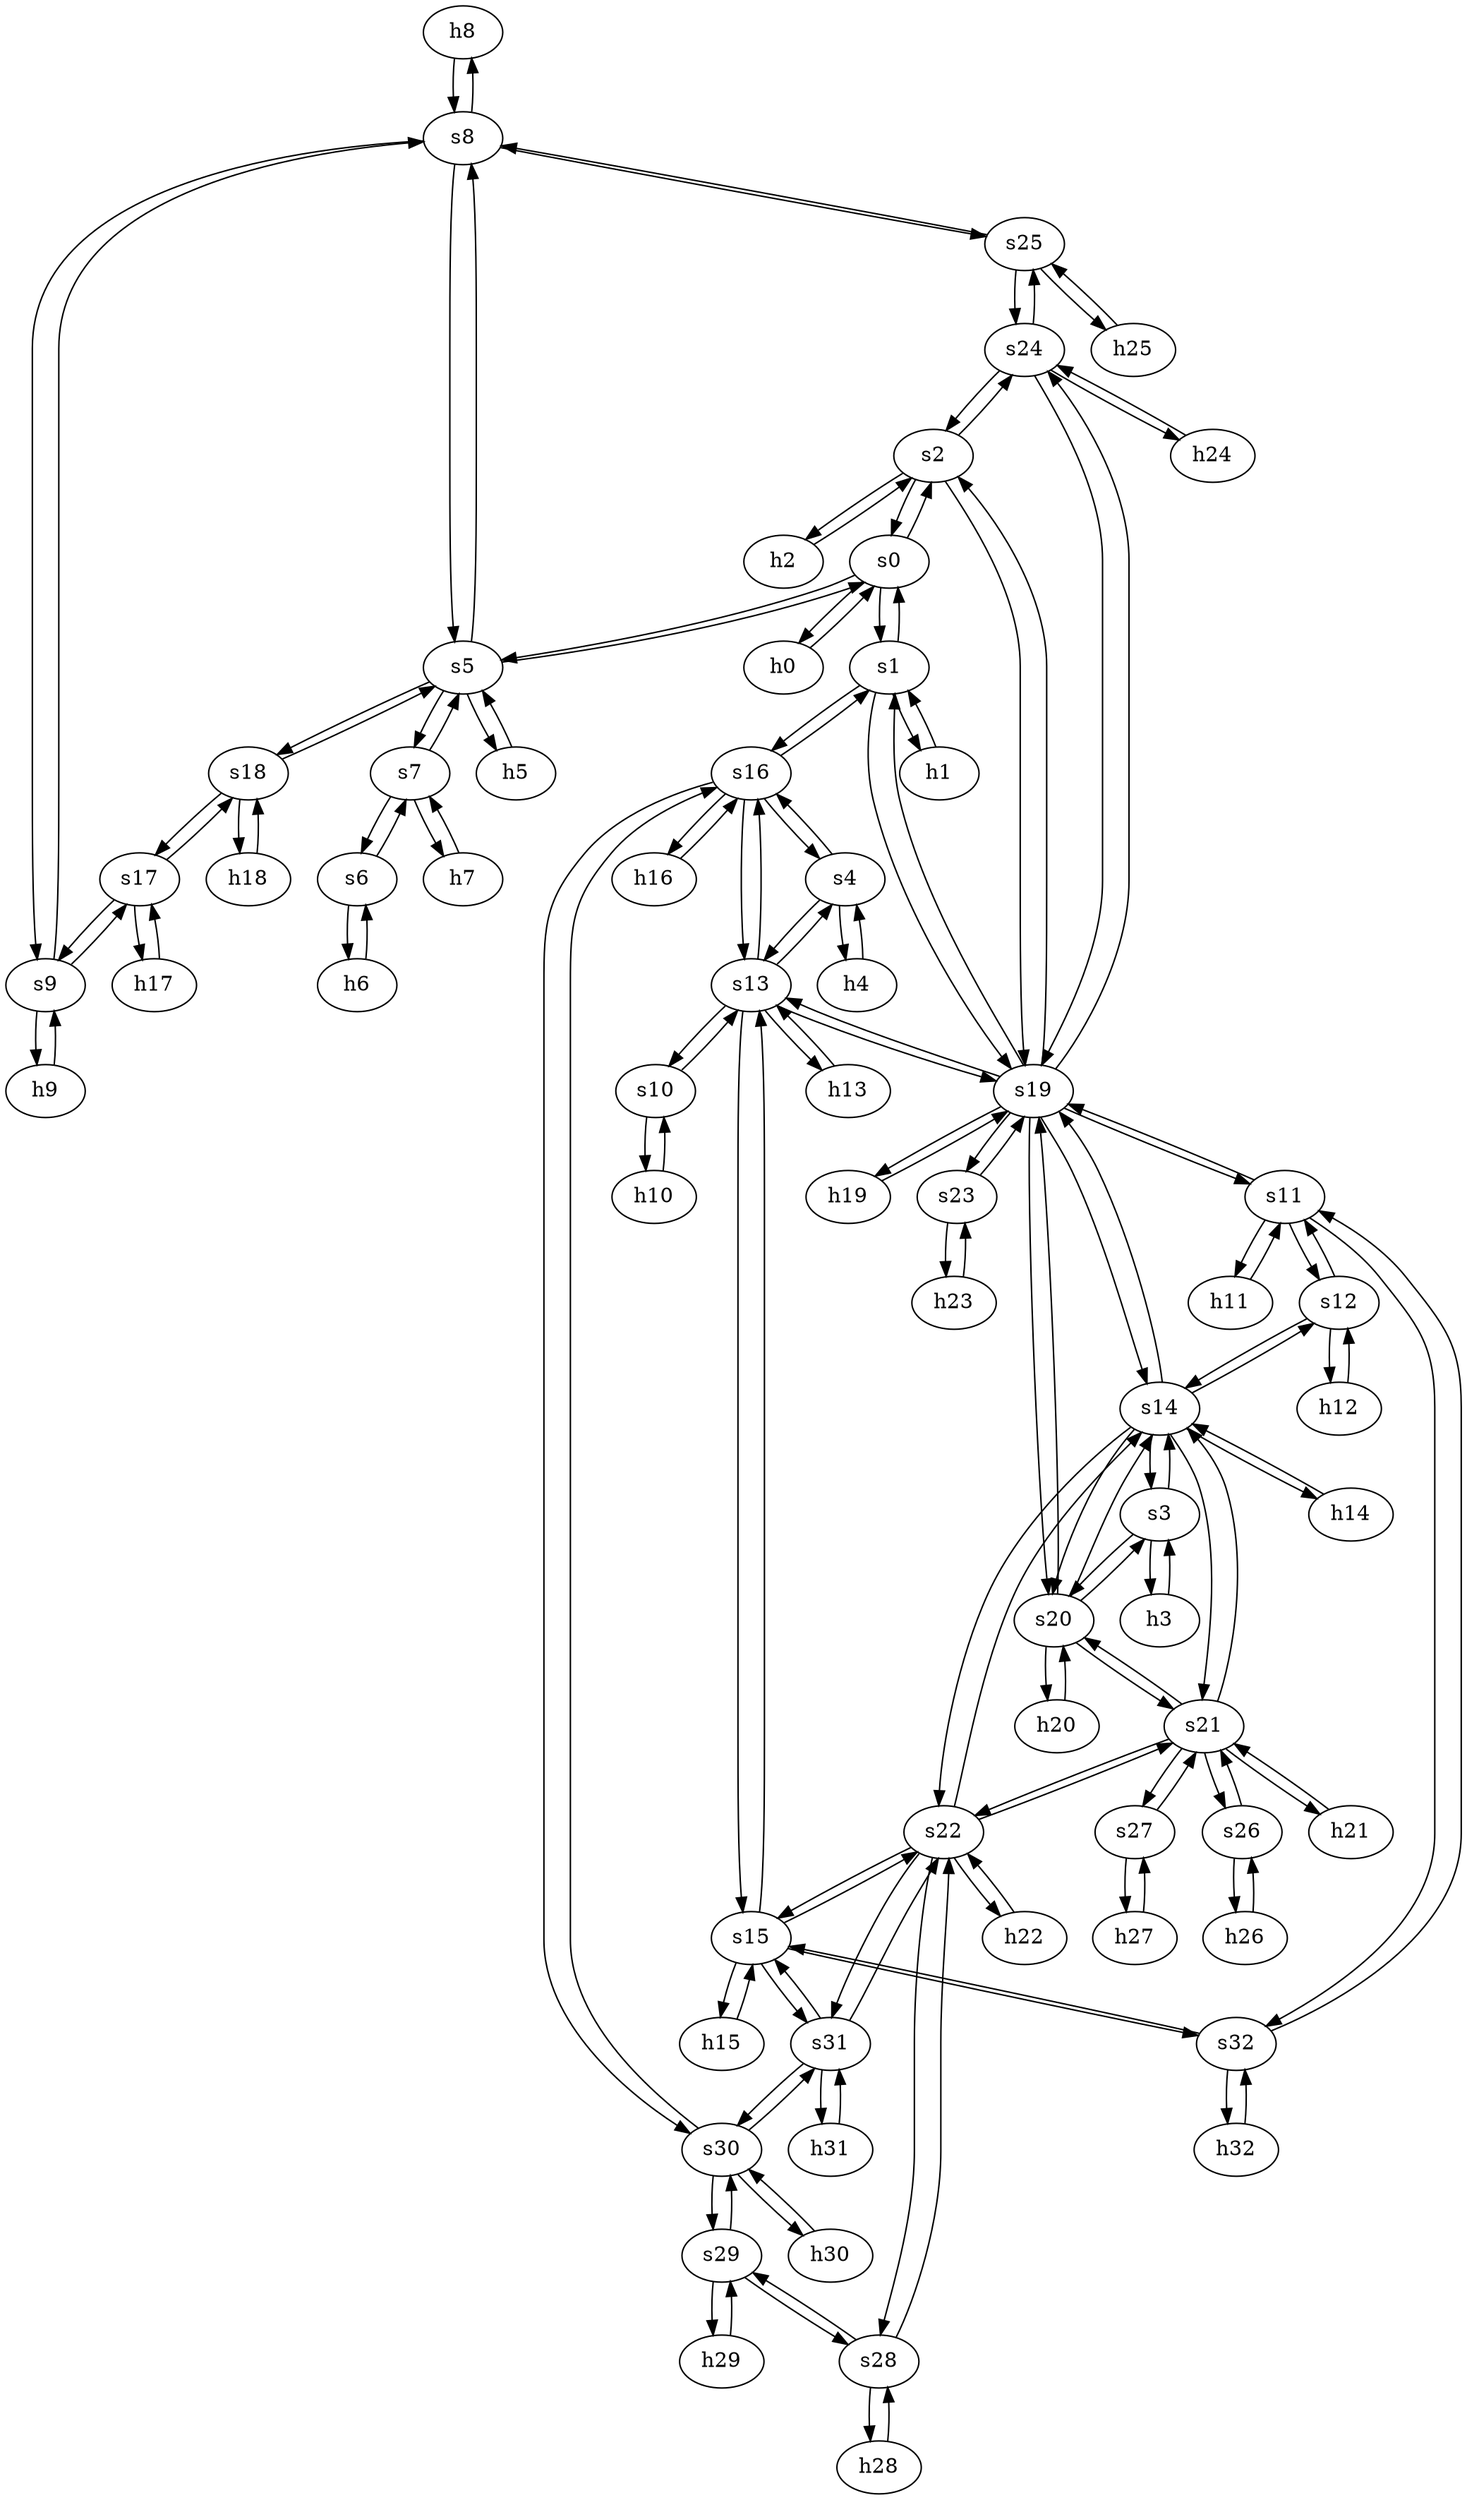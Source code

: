 strict digraph BICS {
	h8	 [ip="111.0.8.8",
		mac="00:00:00:00:8:8",
		type=host];
	s8	 [id=8,
		type=switch];
	h8 -> s8	 [capacity="1Gbps",
		cost=1,
		dst_port=1,
		src_port=1];
	h9	 [ip="111.0.9.9",
		mac="00:00:00:00:9:9",
		type=host];
	s9	 [id=9,
		type=switch];
	h9 -> s9	 [capacity="1Gbps",
		cost=1,
		dst_port=1,
		src_port=1];
	h26	 [ip="111.0.26.26",
		mac="00:00:00:00:26:26",
		type=host];
	s26	 [id=26,
		type=switch];
	h26 -> s26	 [capacity="1Gbps",
		cost=1,
		dst_port=1,
		src_port=1];
	h2	 [ip="111.0.2.2",
		mac="00:00:00:00:2:2",
		type=host];
	s2	 [id=2,
		type=switch];
	h2 -> s2	 [capacity="1Gbps",
		cost=1,
		dst_port=1,
		src_port=1];
	h3	 [ip="111.0.3.3",
		mac="00:00:00:00:3:3",
		type=host];
	s3	 [id=3,
		type=switch];
	h3 -> s3	 [capacity="1Gbps",
		cost=1,
		dst_port=1,
		src_port=1];
	h0	 [ip="111.0.0.0",
		mac="00:00:00:00:0:0",
		type=host];
	s0	 [id=0,
		type=switch];
	h0 -> s0	 [capacity="1Gbps",
		cost=1,
		dst_port=1,
		src_port=1];
	h1	 [ip="111.0.1.1",
		mac="00:00:00:00:1:1",
		type=host];
	s1	 [id=1,
		type=switch];
	h1 -> s1	 [capacity="1Gbps",
		cost=1,
		dst_port=1,
		src_port=1];
	h6	 [ip="111.0.6.6",
		mac="00:00:00:00:6:6",
		type=host];
	s6	 [id=6,
		type=switch];
	h6 -> s6	 [capacity="1Gbps",
		cost=1,
		dst_port=1,
		src_port=1];
	h7	 [ip="111.0.7.7",
		mac="00:00:00:00:7:7",
		type=host];
	s7	 [id=7,
		type=switch];
	h7 -> s7	 [capacity="1Gbps",
		cost=1,
		dst_port=1,
		src_port=1];
	h4	 [ip="111.0.4.4",
		mac="00:00:00:00:4:4",
		type=host];
	s4	 [id=4,
		type=switch];
	h4 -> s4	 [capacity="1Gbps",
		cost=1,
		dst_port=1,
		src_port=1];
	h5	 [ip="111.0.5.5",
		mac="00:00:00:00:5:5",
		type=host];
	s5	 [id=5,
		type=switch];
	h5 -> s5	 [capacity="1Gbps",
		cost=1,
		dst_port=1,
		src_port=1];
	h23	 [ip="111.0.23.23",
		mac="00:00:00:00:23:23",
		type=host];
	s23	 [id=23,
		type=switch];
	h23 -> s23	 [capacity="1Gbps",
		cost=1,
		dst_port=1,
		src_port=1];
	h22	 [ip="111.0.22.22",
		mac="00:00:00:00:22:22",
		type=host];
	s22	 [id=22,
		type=switch];
	h22 -> s22	 [capacity="1Gbps",
		cost=1,
		dst_port=1,
		src_port=1];
	h21	 [ip="111.0.21.21",
		mac="00:00:00:00:21:21",
		type=host];
	s21	 [id=21,
		type=switch];
	h21 -> s21	 [capacity="1Gbps",
		cost=1,
		dst_port=1,
		src_port=1];
	s17	 [id=17,
		type=switch];
	s9 -> s17	 [capacity="1Gbps",
		cost=1,
		dst_port=2,
		src_port=3];
	s9 -> h9	 [capacity="1Gbps",
		cost=1,
		dst_port=1,
		src_port=1];
	s9 -> s8	 [capacity="1Gbps",
		cost=1,
		dst_port=4,
		src_port=2];
	s8 -> s5	 [capacity="1Gbps",
		cost=1,
		dst_port=3,
		src_port=2];
	s8 -> h8	 [capacity="1Gbps",
		cost=1,
		dst_port=1,
		src_port=1];
	s8 -> s9	 [capacity="1Gbps",
		cost=1,
		dst_port=2,
		src_port=4];
	s25	 [id=25,
		type=switch];
	s8 -> s25	 [capacity="1Gbps",
		cost=1,
		dst_port=2,
		src_port=3];
	h29	 [ip="111.0.29.29",
		mac="00:00:00:00:29:29",
		type=host];
	s29	 [id=29,
		type=switch];
	h29 -> s29	 [capacity="1Gbps",
		cost=1,
		dst_port=1,
		src_port=1];
	h28	 [ip="111.0.28.28",
		mac="00:00:00:00:28:28",
		type=host];
	s28	 [id=28,
		type=switch];
	h28 -> s28	 [capacity="1Gbps",
		cost=1,
		dst_port=1,
		src_port=1];
	s20	 [id=20,
		type=switch];
	s3 -> s20	 [capacity="1Gbps",
		cost=1,
		dst_port=2,
		src_port=2];
	s3 -> h3	 [capacity="1Gbps",
		cost=1,
		dst_port=1,
		src_port=1];
	s14	 [id=14,
		type=switch];
	s3 -> s14	 [capacity="1Gbps",
		cost=1,
		dst_port=2,
		src_port=3];
	s2 -> s0	 [capacity="1Gbps",
		cost=1,
		dst_port=3,
		src_port=2];
	s24	 [id=24,
		type=switch];
	s2 -> s24	 [capacity="1Gbps",
		cost=1,
		dst_port=2,
		src_port=3];
	s19	 [id=19,
		type=switch];
	s2 -> s19	 [capacity="1Gbps",
		cost=1,
		dst_port=3,
		src_port=4];
	s2 -> h2	 [capacity="1Gbps",
		cost=1,
		dst_port=1,
		src_port=1];
	s1 -> s0	 [capacity="1Gbps",
		cost=1,
		dst_port=2,
		src_port=2];
	s1 -> h1	 [capacity="1Gbps",
		cost=1,
		dst_port=1,
		src_port=1];
	s1 -> s19	 [capacity="1Gbps",
		cost=1,
		dst_port=2,
		src_port=4];
	s16	 [id=16,
		type=switch];
	s1 -> s16	 [capacity="1Gbps",
		cost=1,
		dst_port=2,
		src_port=3];
	s0 -> s5	 [capacity="1Gbps",
		cost=1,
		dst_port=2,
		src_port=4];
	s0 -> s2	 [capacity="1Gbps",
		cost=1,
		dst_port=2,
		src_port=3];
	s0 -> h0	 [capacity="1Gbps",
		cost=1,
		dst_port=1,
		src_port=1];
	s0 -> s1	 [capacity="1Gbps",
		cost=1,
		dst_port=2,
		src_port=2];
	s7 -> h7	 [capacity="1Gbps",
		cost=1,
		dst_port=1,
		src_port=1];
	s7 -> s5	 [capacity="1Gbps",
		cost=1,
		dst_port=5,
		src_port=2];
	s7 -> s6	 [capacity="1Gbps",
		cost=1,
		dst_port=2,
		src_port=3];
	s6 -> h6	 [capacity="1Gbps",
		cost=1,
		dst_port=1,
		src_port=1];
	s6 -> s7	 [capacity="1Gbps",
		cost=1,
		dst_port=3,
		src_port=2];
	s5 -> s0	 [capacity="1Gbps",
		cost=1,
		dst_port=4,
		src_port=2];
	s18	 [id=18,
		type=switch];
	s5 -> s18	 [capacity="1Gbps",
		cost=1,
		dst_port=2,
		src_port=4];
	s5 -> s8	 [capacity="1Gbps",
		cost=1,
		dst_port=2,
		src_port=3];
	s5 -> h5	 [capacity="1Gbps",
		cost=1,
		dst_port=1,
		src_port=1];
	s5 -> s7	 [capacity="1Gbps",
		cost=1,
		dst_port=2,
		src_port=5];
	s4 -> h4	 [capacity="1Gbps",
		cost=1,
		dst_port=1,
		src_port=1];
	s4 -> s16	 [capacity="1Gbps",
		cost=1,
		dst_port=3,
		src_port=2];
	s13	 [id=13,
		type=switch];
	s4 -> s13	 [capacity="1Gbps",
		cost=1,
		dst_port=2,
		src_port=3];
	h20	 [ip="111.0.20.20",
		mac="00:00:00:00:20:20",
		type=host];
	h20 -> s20	 [capacity="1Gbps",
		cost=1,
		dst_port=1,
		src_port=1];
	h31	 [ip="111.0.31.31",
		mac="00:00:00:00:31:31",
		type=host];
	s31	 [id=31,
		type=switch];
	h31 -> s31	 [capacity="1Gbps",
		cost=1,
		dst_port=1,
		src_port=1];
	s31 -> s22	 [capacity="1Gbps",
		cost=1,
		dst_port=5,
		src_port=3];
	s31 -> h31	 [capacity="1Gbps",
		cost=1,
		dst_port=1,
		src_port=1];
	s30	 [id=30,
		type=switch];
	s31 -> s30	 [capacity="1Gbps",
		cost=1,
		dst_port=4,
		src_port=4];
	s15	 [id=15,
		type=switch];
	s31 -> s15	 [capacity="1Gbps",
		cost=1,
		dst_port=5,
		src_port=2];
	s19 -> s20	 [capacity="1Gbps",
		cost=1,
		dst_port=4,
		src_port=7];
	s11	 [id=11,
		type=switch];
	s19 -> s11	 [capacity="1Gbps",
		cost=1,
		dst_port=3,
		src_port=4];
	h19	 [ip="111.0.19.19",
		mac="00:00:00:00:19:19",
		type=host];
	s19 -> h19	 [capacity="1Gbps",
		cost=1,
		dst_port=1,
		src_port=1];
	s19 -> s24	 [capacity="1Gbps",
		cost=1,
		dst_port=3,
		src_port=9];
	s19 -> s14	 [capacity="1Gbps",
		cost=1,
		dst_port=4,
		src_port=6];
	s19 -> s2	 [capacity="1Gbps",
		cost=1,
		dst_port=4,
		src_port=3];
	s19 -> s1	 [capacity="1Gbps",
		cost=1,
		dst_port=4,
		src_port=2];
	s19 -> s23	 [capacity="1Gbps",
		cost=1,
		dst_port=2,
		src_port=8];
	s19 -> s13	 [capacity="1Gbps",
		cost=1,
		dst_port=5,
		src_port=5];
	h18	 [ip="111.0.18.18",
		mac="00:00:00:00:18:18",
		type=host];
	s18 -> h18	 [capacity="1Gbps",
		cost=1,
		dst_port=1,
		src_port=1];
	s18 -> s17	 [capacity="1Gbps",
		cost=1,
		dst_port=3,
		src_port=3];
	s18 -> s5	 [capacity="1Gbps",
		cost=1,
		dst_port=4,
		src_port=2];
	s13 -> s4	 [capacity="1Gbps",
		cost=1,
		dst_port=3,
		src_port=2];
	h13	 [ip="111.0.13.13",
		mac="00:00:00:00:13:13",
		type=host];
	s13 -> h13	 [capacity="1Gbps",
		cost=1,
		dst_port=1,
		src_port=1];
	s13 -> s19	 [capacity="1Gbps",
		cost=1,
		dst_port=5,
		src_port=5];
	s10	 [id=10,
		type=switch];
	s13 -> s10	 [capacity="1Gbps",
		cost=1,
		dst_port=2,
		src_port=3];
	s13 -> s16	 [capacity="1Gbps",
		cost=1,
		dst_port=4,
		src_port=4];
	s13 -> s15	 [capacity="1Gbps",
		cost=1,
		dst_port=2,
		src_port=6];
	s12	 [id=12,
		type=switch];
	h12	 [ip="111.0.12.12",
		mac="00:00:00:00:12:12",
		type=host];
	s12 -> h12	 [capacity="1Gbps",
		cost=1,
		dst_port=1,
		src_port=1];
	s12 -> s11	 [capacity="1Gbps",
		cost=1,
		dst_port=4,
		src_port=2];
	s12 -> s14	 [capacity="1Gbps",
		cost=1,
		dst_port=3,
		src_port=3];
	s11 -> s19	 [capacity="1Gbps",
		cost=1,
		dst_port=4,
		src_port=3];
	s32	 [id=32,
		type=switch];
	s11 -> s32	 [capacity="1Gbps",
		cost=1,
		dst_port=2,
		src_port=2];
	s11 -> s12	 [capacity="1Gbps",
		cost=1,
		dst_port=2,
		src_port=4];
	h11	 [ip="111.0.11.11",
		mac="00:00:00:00:11:11",
		type=host];
	s11 -> h11	 [capacity="1Gbps",
		cost=1,
		dst_port=1,
		src_port=1];
	h10	 [ip="111.0.10.10",
		mac="00:00:00:00:10:10",
		type=host];
	s10 -> h10	 [capacity="1Gbps",
		cost=1,
		dst_port=1,
		src_port=1];
	s10 -> s13	 [capacity="1Gbps",
		cost=1,
		dst_port=3,
		src_port=2];
	h17	 [ip="111.0.17.17",
		mac="00:00:00:00:17:17",
		type=host];
	s17 -> h17	 [capacity="1Gbps",
		cost=1,
		dst_port=1,
		src_port=1];
	s17 -> s18	 [capacity="1Gbps",
		cost=1,
		dst_port=3,
		src_port=3];
	s17 -> s9	 [capacity="1Gbps",
		cost=1,
		dst_port=3,
		src_port=2];
	s16 -> s4	 [capacity="1Gbps",
		cost=1,
		dst_port=2,
		src_port=3];
	h16	 [ip="111.0.16.16",
		mac="00:00:00:00:16:16",
		type=host];
	s16 -> h16	 [capacity="1Gbps",
		cost=1,
		dst_port=1,
		src_port=1];
	s16 -> s1	 [capacity="1Gbps",
		cost=1,
		dst_port=3,
		src_port=2];
	s16 -> s30	 [capacity="1Gbps",
		cost=1,
		dst_port=2,
		src_port=5];
	s16 -> s13	 [capacity="1Gbps",
		cost=1,
		dst_port=4,
		src_port=4];
	s15 -> s22	 [capacity="1Gbps",
		cost=1,
		dst_port=3,
		src_port=4];
	s15 -> s31	 [capacity="1Gbps",
		cost=1,
		dst_port=2,
		src_port=5];
	h15	 [ip="111.0.15.15",
		mac="00:00:00:00:15:15",
		type=host];
	s15 -> h15	 [capacity="1Gbps",
		cost=1,
		dst_port=1,
		src_port=1];
	s15 -> s32	 [capacity="1Gbps",
		cost=1,
		dst_port=3,
		src_port=3];
	s15 -> s13	 [capacity="1Gbps",
		cost=1,
		dst_port=6,
		src_port=2];
	s14 -> s3	 [capacity="1Gbps",
		cost=1,
		dst_port=3,
		src_port=2];
	h14	 [ip="111.0.14.14",
		mac="00:00:00:00:14:14",
		type=host];
	s14 -> h14	 [capacity="1Gbps",
		cost=1,
		dst_port=1,
		src_port=1];
	s14 -> s20	 [capacity="1Gbps",
		cost=1,
		dst_port=3,
		src_port=5];
	s14 -> s22	 [capacity="1Gbps",
		cost=1,
		dst_port=2,
		src_port=7];
	s14 -> s19	 [capacity="1Gbps",
		cost=1,
		dst_port=6,
		src_port=4];
	s14 -> s21	 [capacity="1Gbps",
		cost=1,
		dst_port=2,
		src_port=6];
	s14 -> s12	 [capacity="1Gbps",
		cost=1,
		dst_port=3,
		src_port=3];
	h32	 [ip="111.0.32.32",
		mac="00:00:00:00:32:32",
		type=host];
	h32 -> s32	 [capacity="1Gbps",
		cost=1,
		dst_port=1,
		src_port=1];
	h30	 [ip="111.0.30.30",
		mac="00:00:00:00:30:30",
		type=host];
	h30 -> s30	 [capacity="1Gbps",
		cost=1,
		dst_port=1,
		src_port=1];
	h25	 [ip="111.0.25.25",
		mac="00:00:00:00:25:25",
		type=host];
	h25 -> s25	 [capacity="1Gbps",
		cost=1,
		dst_port=1,
		src_port=1];
	s32 -> s11	 [capacity="1Gbps",
		cost=1,
		dst_port=2,
		src_port=2];
	s32 -> h32	 [capacity="1Gbps",
		cost=1,
		dst_port=1,
		src_port=1];
	s32 -> s15	 [capacity="1Gbps",
		cost=1,
		dst_port=3,
		src_port=3];
	h18 -> s18	 [capacity="1Gbps",
		cost=1,
		dst_port=1,
		src_port=1];
	h19 -> s19	 [capacity="1Gbps",
		cost=1,
		dst_port=1,
		src_port=1];
	s30 -> h30	 [capacity="1Gbps",
		cost=1,
		dst_port=1,
		src_port=1];
	s30 -> s31	 [capacity="1Gbps",
		cost=1,
		dst_port=4,
		src_port=4];
	s30 -> s16	 [capacity="1Gbps",
		cost=1,
		dst_port=5,
		src_port=2];
	s30 -> s29	 [capacity="1Gbps",
		cost=1,
		dst_port=3,
		src_port=3];
	s25 -> h25	 [capacity="1Gbps",
		cost=1,
		dst_port=1,
		src_port=1];
	s25 -> s24	 [capacity="1Gbps",
		cost=1,
		dst_port=4,
		src_port=3];
	s25 -> s8	 [capacity="1Gbps",
		cost=1,
		dst_port=3,
		src_port=2];
	h10 -> s10	 [capacity="1Gbps",
		cost=1,
		dst_port=1,
		src_port=1];
	h11 -> s11	 [capacity="1Gbps",
		cost=1,
		dst_port=1,
		src_port=1];
	h12 -> s12	 [capacity="1Gbps",
		cost=1,
		dst_port=1,
		src_port=1];
	h13 -> s13	 [capacity="1Gbps",
		cost=1,
		dst_port=1,
		src_port=1];
	h14 -> s14	 [capacity="1Gbps",
		cost=1,
		dst_port=1,
		src_port=1];
	h15 -> s15	 [capacity="1Gbps",
		cost=1,
		dst_port=1,
		src_port=1];
	h16 -> s16	 [capacity="1Gbps",
		cost=1,
		dst_port=1,
		src_port=1];
	h17 -> s17	 [capacity="1Gbps",
		cost=1,
		dst_port=1,
		src_port=1];
	s22 -> s31	 [capacity="1Gbps",
		cost=1,
		dst_port=3,
		src_port=5];
	s22 -> h22	 [capacity="1Gbps",
		cost=1,
		dst_port=1,
		src_port=1];
	s22 -> s14	 [capacity="1Gbps",
		cost=1,
		dst_port=7,
		src_port=2];
	s22 -> s21	 [capacity="1Gbps",
		cost=1,
		dst_port=6,
		src_port=4];
	s22 -> s28	 [capacity="1Gbps",
		cost=1,
		dst_port=2,
		src_port=6];
	s22 -> s15	 [capacity="1Gbps",
		cost=1,
		dst_port=4,
		src_port=3];
	s23 -> s19	 [capacity="1Gbps",
		cost=1,
		dst_port=8,
		src_port=2];
	s23 -> h23	 [capacity="1Gbps",
		cost=1,
		dst_port=1,
		src_port=1];
	s20 -> s3	 [capacity="1Gbps",
		cost=1,
		dst_port=2,
		src_port=2];
	s20 -> s19	 [capacity="1Gbps",
		cost=1,
		dst_port=7,
		src_port=4];
	s20 -> s14	 [capacity="1Gbps",
		cost=1,
		dst_port=5,
		src_port=3];
	s20 -> s21	 [capacity="1Gbps",
		cost=1,
		dst_port=3,
		src_port=5];
	s20 -> h20	 [capacity="1Gbps",
		cost=1,
		dst_port=1,
		src_port=1];
	s21 -> s20	 [capacity="1Gbps",
		cost=1,
		dst_port=5,
		src_port=3];
	s21 -> h21	 [capacity="1Gbps",
		cost=1,
		dst_port=1,
		src_port=1];
	s21 -> s22	 [capacity="1Gbps",
		cost=1,
		dst_port=4,
		src_port=6];
	s27	 [id=27,
		type=switch];
	s21 -> s27	 [capacity="1Gbps",
		cost=1,
		dst_port=2,
		src_port=5];
	s21 -> s14	 [capacity="1Gbps",
		cost=1,
		dst_port=6,
		src_port=2];
	s21 -> s26	 [capacity="1Gbps",
		cost=1,
		dst_port=2,
		src_port=4];
	s26 -> h26	 [capacity="1Gbps",
		cost=1,
		dst_port=1,
		src_port=1];
	s26 -> s21	 [capacity="1Gbps",
		cost=1,
		dst_port=4,
		src_port=2];
	s27 -> s21	 [capacity="1Gbps",
		cost=1,
		dst_port=5,
		src_port=2];
	h27	 [ip="111.0.27.27",
		mac="00:00:00:00:27:27",
		type=host];
	s27 -> h27	 [capacity="1Gbps",
		cost=1,
		dst_port=1,
		src_port=1];
	s24 -> s19	 [capacity="1Gbps",
		cost=1,
		dst_port=9,
		src_port=3];
	s24 -> s2	 [capacity="1Gbps",
		cost=1,
		dst_port=3,
		src_port=2];
	h24	 [ip="111.0.24.24",
		mac="00:00:00:00:24:24",
		type=host];
	s24 -> h24	 [capacity="1Gbps",
		cost=1,
		dst_port=1,
		src_port=1];
	s24 -> s25	 [capacity="1Gbps",
		cost=1,
		dst_port=3,
		src_port=4];
	h24 -> s24	 [capacity="1Gbps",
		cost=1,
		dst_port=1,
		src_port=1];
	s28 -> h28	 [capacity="1Gbps",
		cost=1,
		dst_port=1,
		src_port=1];
	s28 -> s22	 [capacity="1Gbps",
		cost=1,
		dst_port=6,
		src_port=2];
	s28 -> s29	 [capacity="1Gbps",
		cost=1,
		dst_port=2,
		src_port=3];
	s29 -> h29	 [capacity="1Gbps",
		cost=1,
		dst_port=1,
		src_port=1];
	s29 -> s28	 [capacity="1Gbps",
		cost=1,
		dst_port=3,
		src_port=2];
	s29 -> s30	 [capacity="1Gbps",
		cost=1,
		dst_port=3,
		src_port=3];
	h27 -> s27	 [capacity="1Gbps",
		cost=1,
		dst_port=1,
		src_port=1];
}
